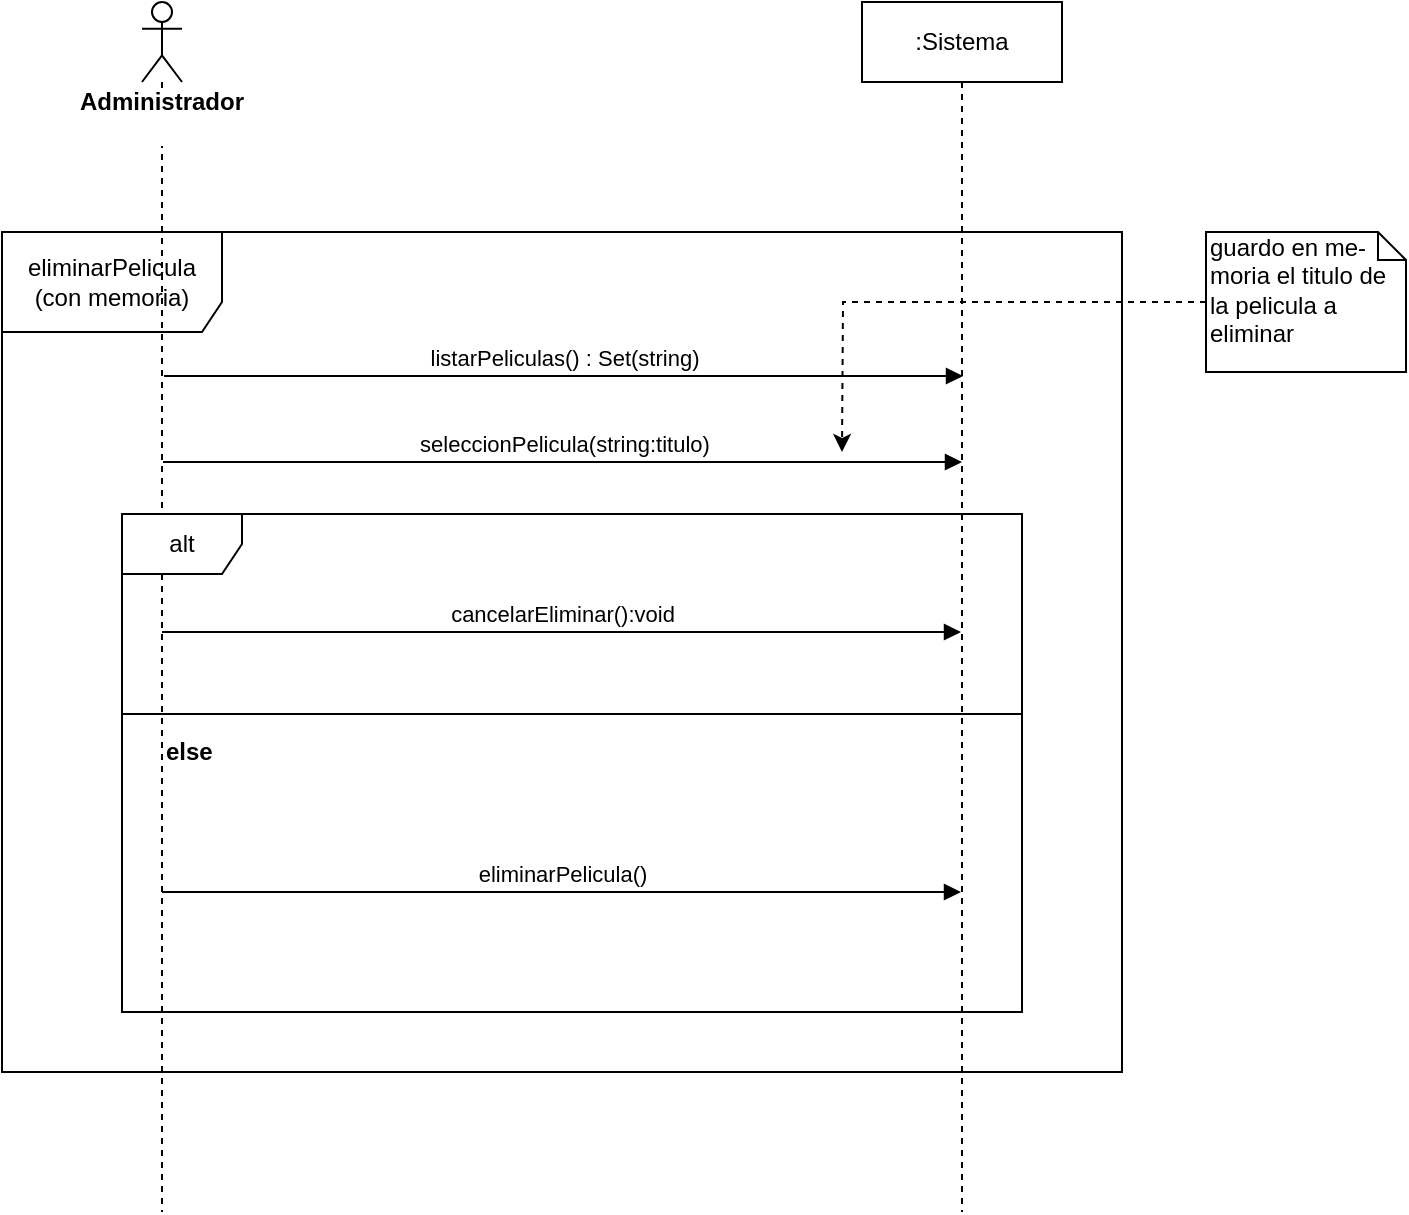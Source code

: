 <mxfile version="10.7.1" type="github"><diagram id="qYc_sKpwOR1J0QVoGpXh" name="Page-1"><mxGraphModel dx="988" dy="569" grid="1" gridSize="10" guides="1" tooltips="1" connect="1" arrows="1" fold="1" page="1" pageScale="1" pageWidth="1654" pageHeight="1169" math="0" shadow="0"><root><mxCell id="0"/><mxCell id="1" parent="0"/><mxCell id="QoquJSyv4gwYdU70BhmZ-1" value="&lt;div&gt;eliminarPelicula&lt;/div&gt;&lt;div&gt;(con memoria)&lt;br&gt;&lt;/div&gt;" style="shape=umlFrame;whiteSpace=wrap;html=1;width=110;height=50;" parent="1" vertex="1"><mxGeometry x="210" y="170" width="560" height="420" as="geometry"/></mxCell><mxCell id="QoquJSyv4gwYdU70BhmZ-2" value="&lt;div&gt;&lt;b&gt;Administrador&lt;/b&gt;&lt;/div&gt;&lt;div&gt;&lt;br&gt;&lt;/div&gt;" style="shape=umlLifeline;participant=umlActor;perimeter=lifelinePerimeter;whiteSpace=wrap;html=1;container=1;collapsible=0;recursiveResize=0;verticalAlign=top;spacingTop=36;labelBackgroundColor=#ffffff;outlineConnect=0;" parent="1" vertex="1"><mxGeometry x="280" y="55" width="20" height="605" as="geometry"/></mxCell><mxCell id="QoquJSyv4gwYdU70BhmZ-5" value=":Sistema" style="shape=umlLifeline;perimeter=lifelinePerimeter;whiteSpace=wrap;html=1;container=1;collapsible=0;recursiveResize=0;outlineConnect=0;" parent="1" vertex="1"><mxGeometry x="640" y="55" width="100" height="605" as="geometry"/></mxCell><mxCell id="QoquJSyv4gwYdU70BhmZ-6" value="listarPeliculas() : Set(string)" style="html=1;verticalAlign=bottom;endArrow=block;" parent="1" edge="1"><mxGeometry width="80" relative="1" as="geometry"><mxPoint x="291" y="242" as="sourcePoint"/><mxPoint x="690.5" y="242" as="targetPoint"/></mxGeometry></mxCell><mxCell id="QoquJSyv4gwYdU70BhmZ-12" value="alt" style="shape=umlFrame;whiteSpace=wrap;html=1;" parent="1" vertex="1"><mxGeometry x="270" y="311" width="450" height="249" as="geometry"/></mxCell><mxCell id="QoquJSyv4gwYdU70BhmZ-13" value="" style="line;strokeWidth=1;fillColor=none;align=left;verticalAlign=middle;spacingTop=-1;spacingLeft=3;spacingRight=3;rotatable=0;labelPosition=right;points=[];portConstraint=eastwest;" parent="1" vertex="1"><mxGeometry x="270" y="407" width="450" height="8" as="geometry"/></mxCell><mxCell id="QoquJSyv4gwYdU70BhmZ-14" value="cancelarEliminar():void" style="html=1;verticalAlign=bottom;endArrow=block;" parent="1" edge="1"><mxGeometry width="80" relative="1" as="geometry"><mxPoint x="290" y="370" as="sourcePoint"/><mxPoint x="689.5" y="370" as="targetPoint"/></mxGeometry></mxCell><mxCell id="QoquJSyv4gwYdU70BhmZ-15" value="seleccionPelicula(string:titulo)" style="html=1;verticalAlign=bottom;endArrow=block;" parent="1" edge="1"><mxGeometry x="-0.001" width="80" relative="1" as="geometry"><mxPoint x="290.5" y="285" as="sourcePoint"/><mxPoint x="690" y="285" as="targetPoint"/><mxPoint x="1" as="offset"/></mxGeometry></mxCell><mxCell id="QoquJSyv4gwYdU70BhmZ-17" value="" style="edgeStyle=orthogonalEdgeStyle;rounded=0;orthogonalLoop=1;jettySize=auto;html=1;dashed=1;" parent="1" source="QoquJSyv4gwYdU70BhmZ-16" edge="1"><mxGeometry relative="1" as="geometry"><mxPoint x="630" y="280" as="targetPoint"/></mxGeometry></mxCell><mxCell id="QoquJSyv4gwYdU70BhmZ-16" value="&lt;div&gt;guardo en me-&lt;/div&gt;&lt;div&gt;moria el titulo de la pelicula a eliminar&lt;br&gt;&lt;/div&gt;" style="shape=note;whiteSpace=wrap;html=1;size=14;verticalAlign=top;align=left;spacingTop=-6;" parent="1" vertex="1"><mxGeometry x="812" y="170" width="100" height="70" as="geometry"/></mxCell><mxCell id="QoquJSyv4gwYdU70BhmZ-18" value="&lt;b&gt;else&lt;/b&gt;" style="text;html=1;resizable=0;points=[];autosize=1;align=left;verticalAlign=top;spacingTop=-4;" parent="1" vertex="1"><mxGeometry x="290" y="420" width="40" height="20" as="geometry"/></mxCell><mxCell id="QoquJSyv4gwYdU70BhmZ-19" value="eliminarPelicula()" style="html=1;verticalAlign=bottom;endArrow=block;" parent="1" edge="1"><mxGeometry x="0.001" width="80" relative="1" as="geometry"><mxPoint x="290" y="500" as="sourcePoint"/><mxPoint x="689.5" y="500" as="targetPoint"/><mxPoint as="offset"/></mxGeometry></mxCell></root></mxGraphModel></diagram></mxfile>